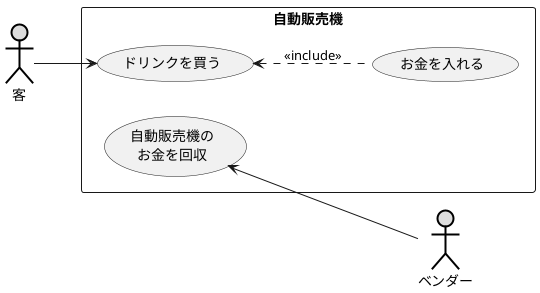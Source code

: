 @startuml 演習6-4-2
    left to right direction 
    actor 客 as person #DDDDDD;line:black;line.bold;
    actor ベンダー as bender #DDDDDD;line:black;line.bold;
    rectangle 自動販売機{
        usecase (自動販売機の\nお金を回収) as text1
        usecase (お金を入れる) as text2
        usecase (ドリンクを買う) as text3
    }
    person-->text3
    text3<.down.text2: <<include>>
    text1<--bender
@enduml